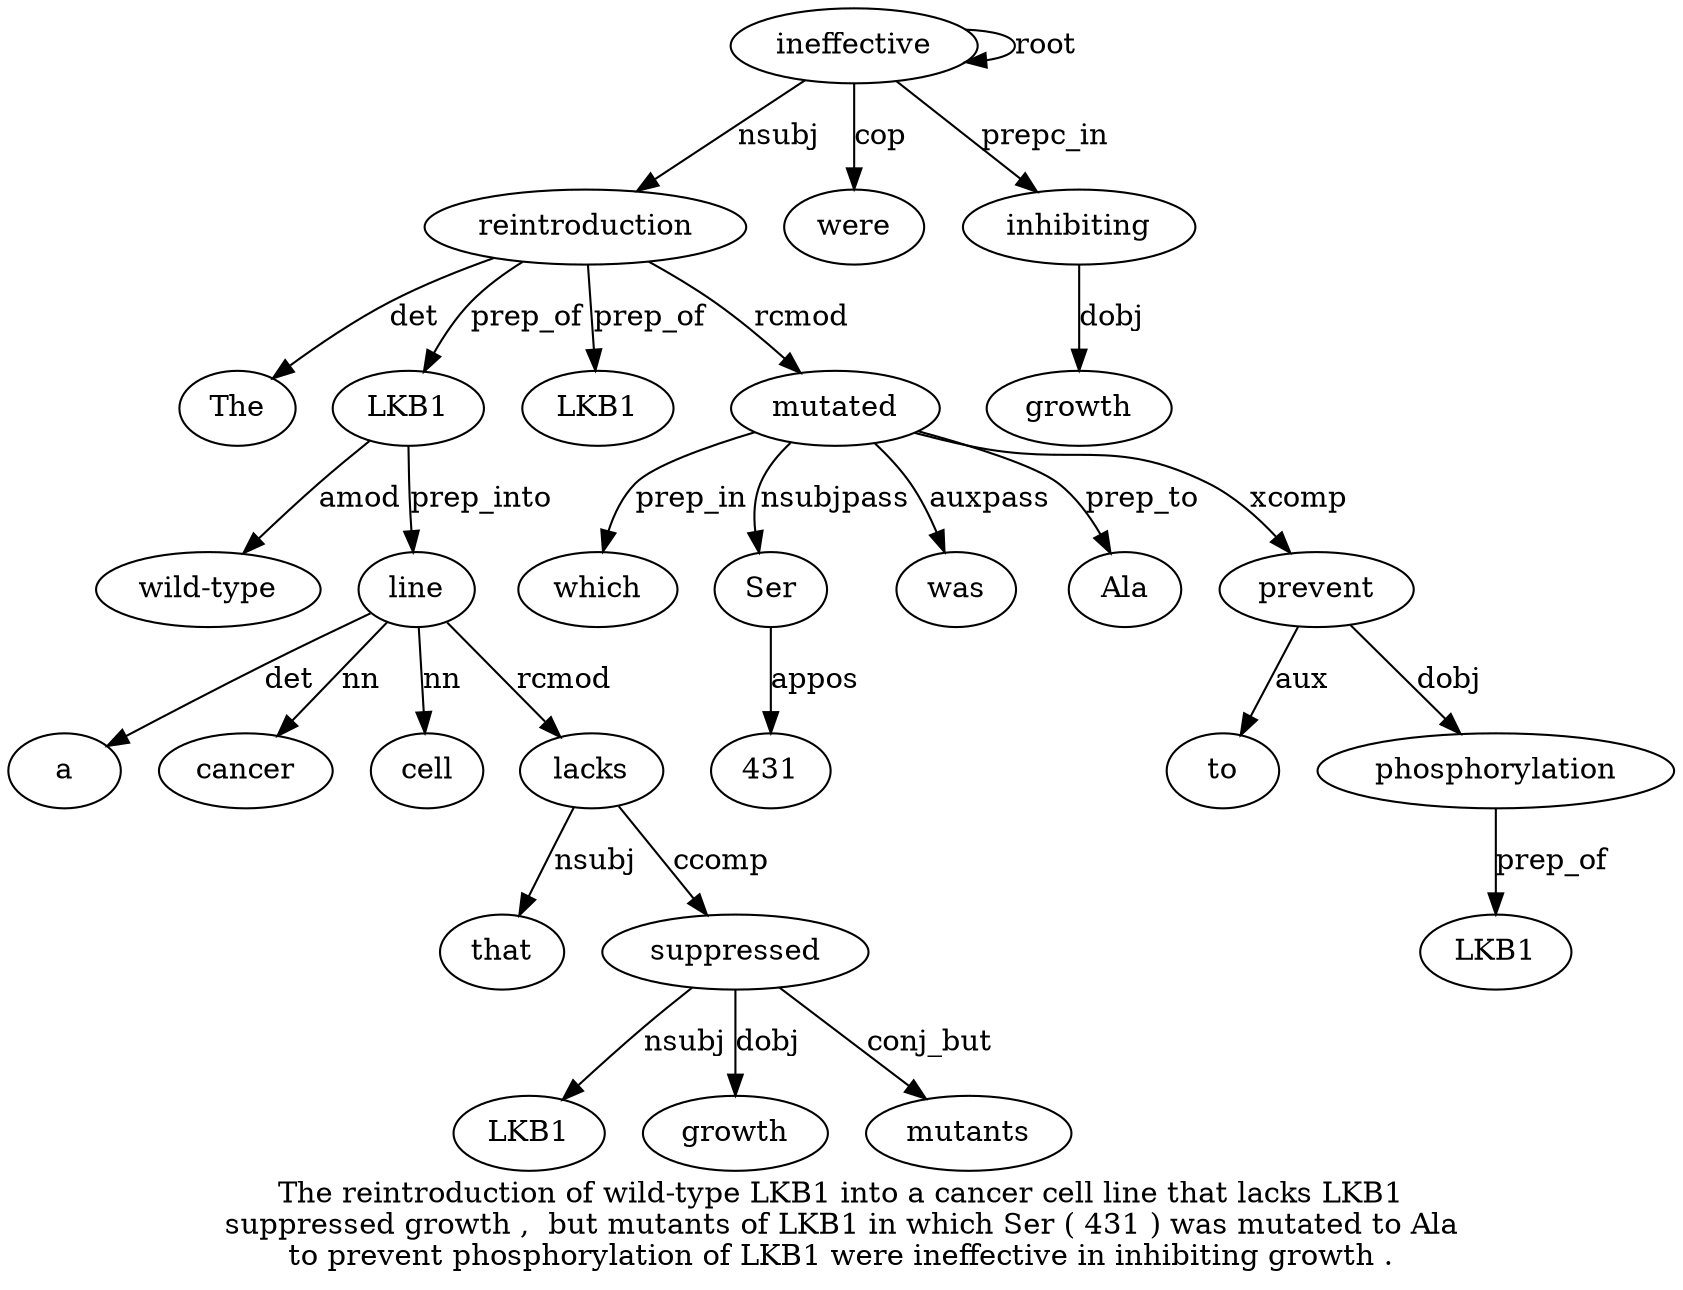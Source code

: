 digraph "The reintroduction of wild-type LKB1 into a cancer cell line that lacks LKB1 suppressed growth ,  but mutants of LKB1 in which Ser ( 431 ) was mutated to Ala to prevent phosphorylation of LKB1 were ineffective in inhibiting growth ." {
label="The reintroduction of wild-type LKB1 into a cancer cell line that lacks LKB1
suppressed growth ,  but mutants of LKB1 in which Ser ( 431 ) was mutated to Ala
to prevent phosphorylation of LKB1 were ineffective in inhibiting growth .";
reintroduction2 [style=filled, fillcolor=white, label=reintroduction];
The1 [style=filled, fillcolor=white, label=The];
reintroduction2 -> The1  [label=det];
ineffective37 [style=filled, fillcolor=white, label=ineffective];
ineffective37 -> reintroduction2  [label=nsubj];
LKB15 [style=filled, fillcolor=white, label=LKB1];
"wild-type4" [style=filled, fillcolor=white, label="wild-type"];
LKB15 -> "wild-type4"  [label=amod];
reintroduction2 -> LKB15  [label=prep_of];
line10 [style=filled, fillcolor=white, label=line];
a7 [style=filled, fillcolor=white, label=a];
line10 -> a7  [label=det];
cancer8 [style=filled, fillcolor=white, label=cancer];
line10 -> cancer8  [label=nn];
cell9 [style=filled, fillcolor=white, label=cell];
line10 -> cell9  [label=nn];
LKB15 -> line10  [label=prep_into];
lacks12 [style=filled, fillcolor=white, label=lacks];
that11 [style=filled, fillcolor=white, label=that];
lacks12 -> that11  [label=nsubj];
line10 -> lacks12  [label=rcmod];
suppressed14 [style=filled, fillcolor=white, label=suppressed];
LKB113 [style=filled, fillcolor=white, label=LKB1];
suppressed14 -> LKB113  [label=nsubj];
lacks12 -> suppressed14  [label=ccomp];
growth15 [style=filled, fillcolor=white, label=growth];
suppressed14 -> growth15  [label=dobj];
mutants18 [style=filled, fillcolor=white, label=mutants];
suppressed14 -> mutants18  [label=conj_but];
LKB120 [style=filled, fillcolor=white, label=LKB1];
reintroduction2 -> LKB120  [label=prep_of];
mutated28 [style=filled, fillcolor=white, label=mutated];
which22 [style=filled, fillcolor=white, label=which];
mutated28 -> which22  [label=prep_in];
Ser23 [style=filled, fillcolor=white, label=Ser];
mutated28 -> Ser23  [label=nsubjpass];
43125 [style=filled, fillcolor=white, label=431];
Ser23 -> 43125  [label=appos];
was27 [style=filled, fillcolor=white, label=was];
mutated28 -> was27  [label=auxpass];
reintroduction2 -> mutated28  [label=rcmod];
Ala30 [style=filled, fillcolor=white, label=Ala];
mutated28 -> Ala30  [label=prep_to];
prevent32 [style=filled, fillcolor=white, label=prevent];
to31 [style=filled, fillcolor=white, label=to];
prevent32 -> to31  [label=aux];
mutated28 -> prevent32  [label=xcomp];
phosphorylation33 [style=filled, fillcolor=white, label=phosphorylation];
prevent32 -> phosphorylation33  [label=dobj];
LKB135 [style=filled, fillcolor=white, label=LKB1];
phosphorylation33 -> LKB135  [label=prep_of];
were36 [style=filled, fillcolor=white, label=were];
ineffective37 -> were36  [label=cop];
ineffective37 -> ineffective37  [label=root];
inhibiting39 [style=filled, fillcolor=white, label=inhibiting];
ineffective37 -> inhibiting39  [label=prepc_in];
growth40 [style=filled, fillcolor=white, label=growth];
inhibiting39 -> growth40  [label=dobj];
}

